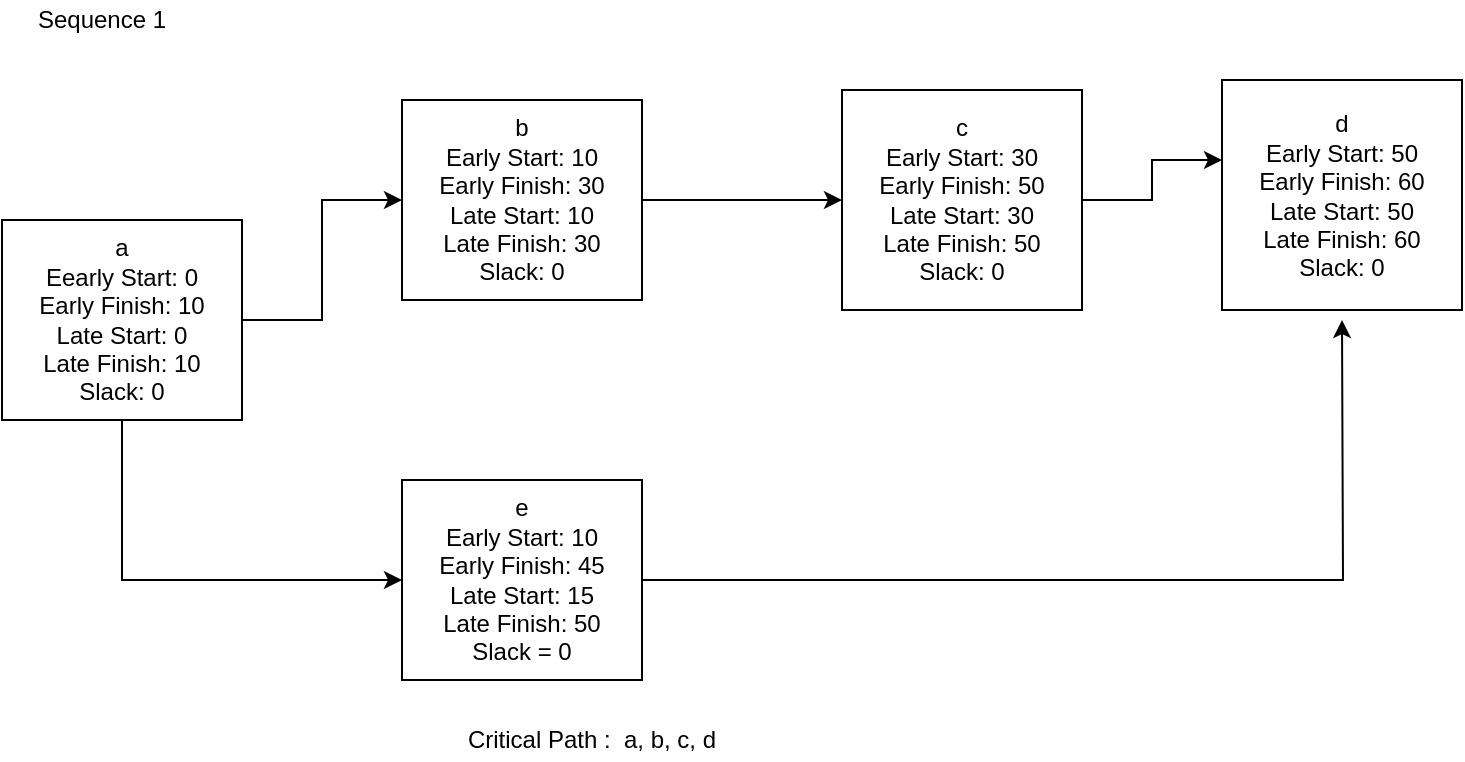 <mxfile version="12.2.0" type="device" pages="1"><diagram id="LNKTCSAjR6Ax7c-2YvtX" name="Page-1"><mxGraphModel dx="932" dy="495" grid="1" gridSize="10" guides="1" tooltips="1" connect="1" arrows="1" fold="1" page="1" pageScale="1" pageWidth="850" pageHeight="1100" math="0" shadow="0"><root><mxCell id="0"/><mxCell id="1" parent="0"/><mxCell id="txAyAyHUEImQtMIugst9-18" style="edgeStyle=orthogonalEdgeStyle;rounded=0;orthogonalLoop=1;jettySize=auto;html=1;exitX=1;exitY=0.5;exitDx=0;exitDy=0;entryX=0;entryY=0.5;entryDx=0;entryDy=0;" edge="1" parent="1" source="txAyAyHUEImQtMIugst9-15" target="txAyAyHUEImQtMIugst9-16"><mxGeometry relative="1" as="geometry"/></mxCell><mxCell id="txAyAyHUEImQtMIugst9-24" style="edgeStyle=orthogonalEdgeStyle;rounded=0;orthogonalLoop=1;jettySize=auto;html=1;exitX=0.5;exitY=1;exitDx=0;exitDy=0;entryX=0;entryY=0.5;entryDx=0;entryDy=0;" edge="1" parent="1" source="txAyAyHUEImQtMIugst9-15" target="txAyAyHUEImQtMIugst9-23"><mxGeometry relative="1" as="geometry"/></mxCell><mxCell id="txAyAyHUEImQtMIugst9-15" value="a&lt;br&gt;Eearly Start: 0&lt;br&gt;Early Finish: 10&lt;br&gt;Late Start: 0&lt;br&gt;Late Finish: 10&lt;br&gt;Slack: 0" style="rounded=0;whiteSpace=wrap;html=1;" vertex="1" parent="1"><mxGeometry x="50" y="350" width="120" height="100" as="geometry"/></mxCell><mxCell id="txAyAyHUEImQtMIugst9-19" style="edgeStyle=orthogonalEdgeStyle;rounded=0;orthogonalLoop=1;jettySize=auto;html=1;exitX=1;exitY=0.5;exitDx=0;exitDy=0;entryX=0;entryY=0.5;entryDx=0;entryDy=0;" edge="1" parent="1" source="txAyAyHUEImQtMIugst9-16" target="txAyAyHUEImQtMIugst9-17"><mxGeometry relative="1" as="geometry"/></mxCell><mxCell id="txAyAyHUEImQtMIugst9-16" value="b&lt;br&gt;Early Start: 10&lt;br&gt;Early Finish: 30&lt;br&gt;Late Start: 10&lt;br&gt;Late Finish: 30&lt;br&gt;Slack: 0" style="rounded=0;whiteSpace=wrap;html=1;" vertex="1" parent="1"><mxGeometry x="250" y="290" width="120" height="100" as="geometry"/></mxCell><mxCell id="txAyAyHUEImQtMIugst9-22" style="edgeStyle=orthogonalEdgeStyle;rounded=0;orthogonalLoop=1;jettySize=auto;html=1;exitX=1;exitY=0.5;exitDx=0;exitDy=0;entryX=0;entryY=0.348;entryDx=0;entryDy=0;entryPerimeter=0;" edge="1" parent="1" source="txAyAyHUEImQtMIugst9-17" target="txAyAyHUEImQtMIugst9-20"><mxGeometry relative="1" as="geometry"/></mxCell><mxCell id="txAyAyHUEImQtMIugst9-17" value="c&lt;br&gt;Early Start: 30&lt;br&gt;Early Finish: 50&lt;br&gt;Late Start: 30&lt;br&gt;Late Finish: 50&lt;br&gt;Slack: 0" style="rounded=0;whiteSpace=wrap;html=1;" vertex="1" parent="1"><mxGeometry x="470" y="285" width="120" height="110" as="geometry"/></mxCell><mxCell id="txAyAyHUEImQtMIugst9-20" value="d&lt;br&gt;Early Start: 50&lt;br&gt;Early Finish: 60&lt;br&gt;Late Start: 50&lt;br&gt;Late Finish: 60&lt;br&gt;Slack: 0" style="rounded=0;whiteSpace=wrap;html=1;" vertex="1" parent="1"><mxGeometry x="660" y="280" width="120" height="115" as="geometry"/></mxCell><mxCell id="txAyAyHUEImQtMIugst9-25" style="edgeStyle=orthogonalEdgeStyle;rounded=0;orthogonalLoop=1;jettySize=auto;html=1;exitX=1;exitY=0.5;exitDx=0;exitDy=0;" edge="1" parent="1" source="txAyAyHUEImQtMIugst9-23"><mxGeometry relative="1" as="geometry"><mxPoint x="720" y="400" as="targetPoint"/></mxGeometry></mxCell><mxCell id="txAyAyHUEImQtMIugst9-23" value="e&lt;br&gt;Early Start: 10&lt;br&gt;Early Finish: 45&lt;br&gt;Late Start: 15&lt;br&gt;Late Finish: 50&lt;br&gt;Slack = 0" style="rounded=0;whiteSpace=wrap;html=1;" vertex="1" parent="1"><mxGeometry x="250" y="480" width="120" height="100" as="geometry"/></mxCell><mxCell id="txAyAyHUEImQtMIugst9-26" value="Critical Path :&amp;nbsp; a, b, c, d" style="text;html=1;strokeColor=none;fillColor=none;align=center;verticalAlign=middle;whiteSpace=wrap;rounded=0;" vertex="1" parent="1"><mxGeometry x="50" y="600" width="590" height="20" as="geometry"/></mxCell><mxCell id="txAyAyHUEImQtMIugst9-27" value="Sequence 1" style="text;html=1;strokeColor=none;fillColor=none;align=center;verticalAlign=middle;whiteSpace=wrap;rounded=0;" vertex="1" parent="1"><mxGeometry x="50" y="240" width="100" height="20" as="geometry"/></mxCell></root></mxGraphModel></diagram></mxfile>